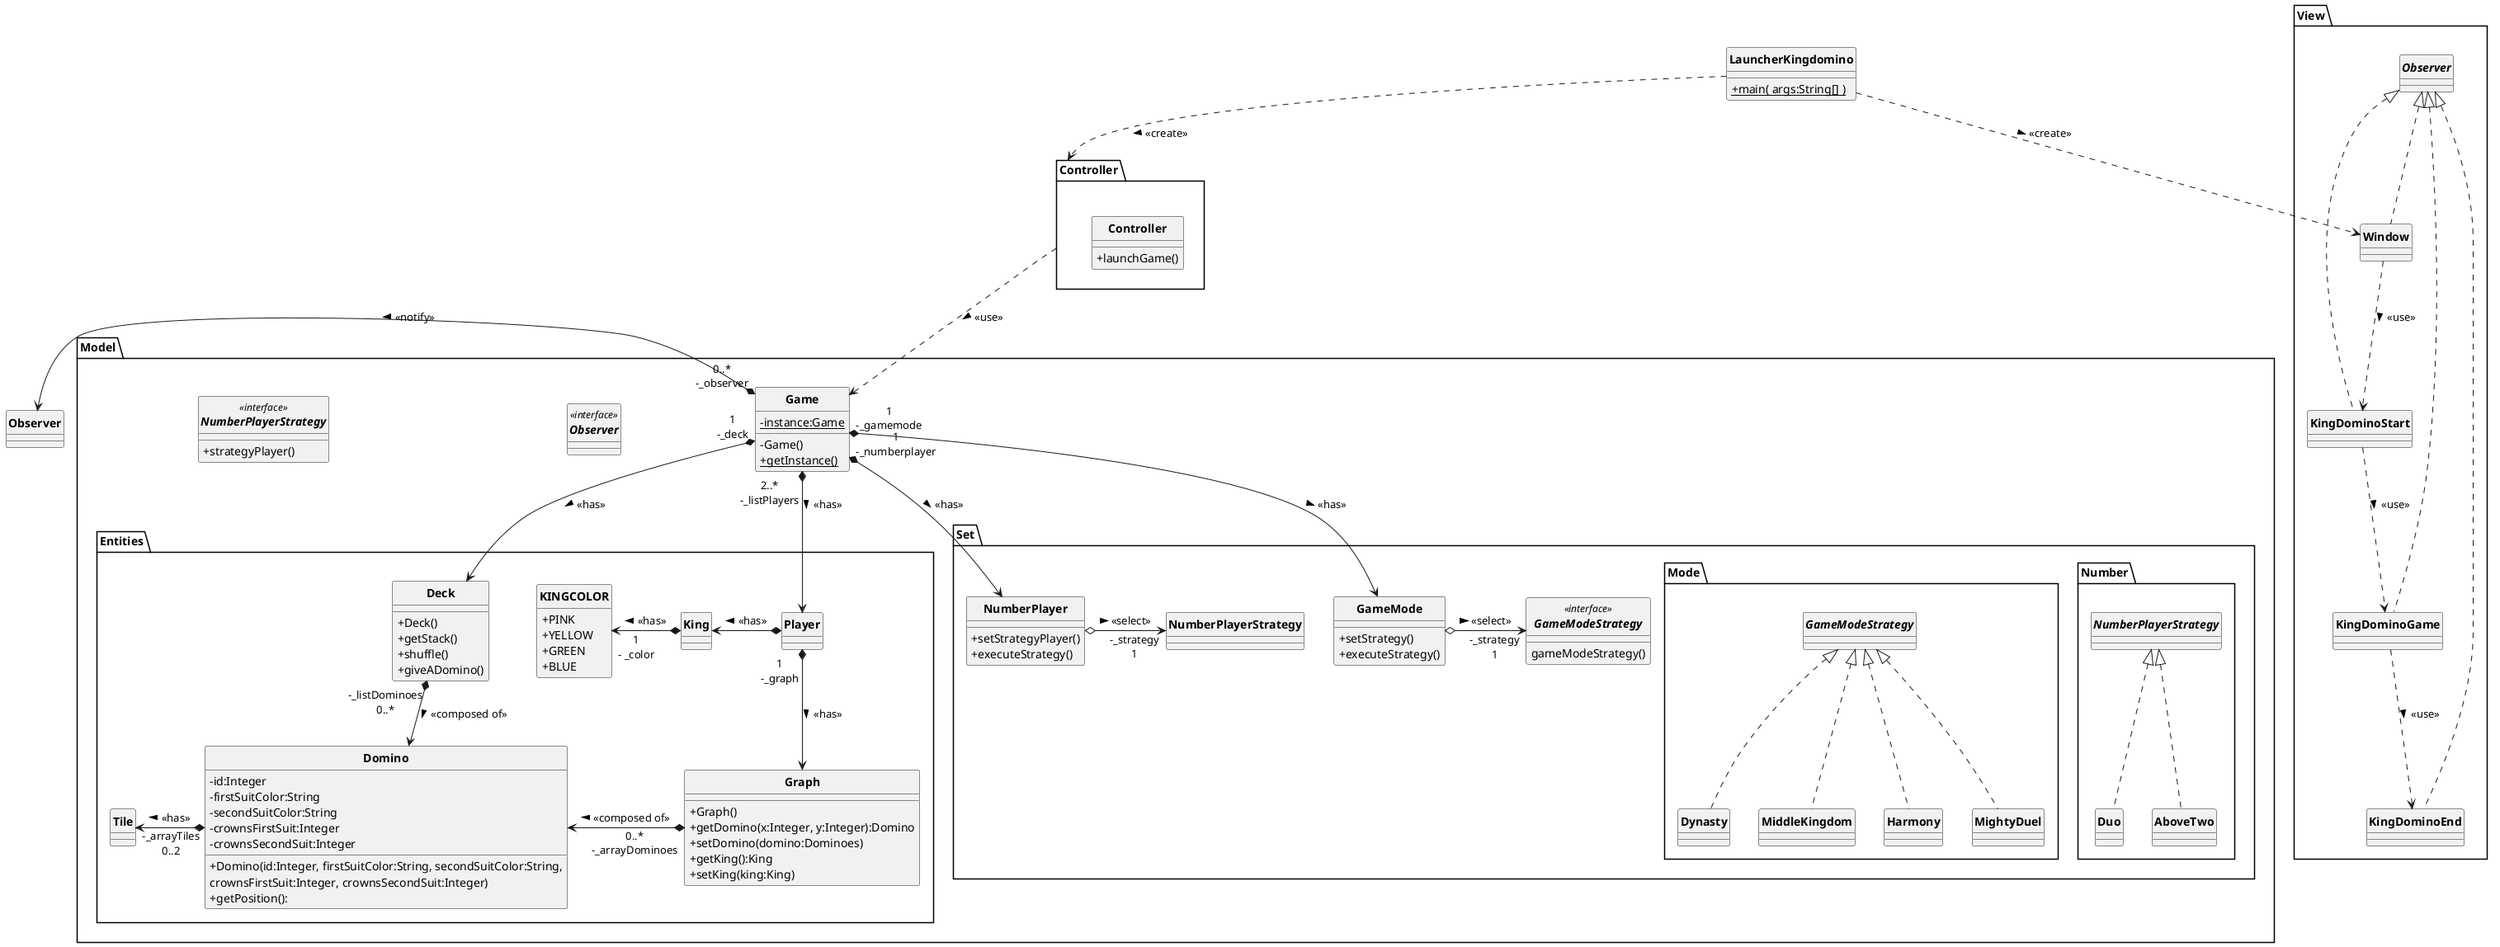@startuml
skinparam style strictuml
skinparam classAttributeIconSize 0
skinparam classFontStyle Bold
hide enum methods

class LauncherKingdomino{
    + {static} main( args:String[] )
}

package Model{

    class Game {
        {static}-instance:Game
        -Game()
        {static}+getInstance()
    }

    interface Observer<<interface>>{

    }

    package Entities{
            Graph "0..*\n-_arrayDominoes" *-l-> Domino : <<composed of>> >
            class Graph {
                +Graph()
                +getDomino(x:Integer, y:Integer):Domino
                +setDomino(domino:Dominoes)
                +getKing():King
                +setKing(king:King)

            }
            class King{

            }


        Deck "-_listDominoes\n0..*" *--> Domino : <<composed of>> >
            class Deck{
                +Deck()
                +getStack()
                +shuffle()
                +giveADomino()
            }

            Domino "-_arrayTiles\n0..2" *-l-> Tile : <<has>> >
            class Domino {
               -id:Integer
               -firstSuitColor:String
               -secondSuitColor:String
               -crownsFirstSuit:Integer
               -crownsSecondSuit:Integer

               +Domino(id:Integer, firstSuitColor:String, secondSuitColor:String,
               crownsFirstSuit:Integer, crownsSecondSuit:Integer)
               +getPosition():
            }

            class Tile{

            }

            Player "1\n-_graph" *--> Graph : > <<has>>
            Player *-l-> King : > <<has>>
            class Player {

            }

            enum KINGCOLOR {
                +PINK
                +YELLOW
                +GREEN
                +BLUE
            }

    }


    package Set{
        class NumberPlayer{
                +setStrategyPlayer()
                +executeStrategy()
         }

        NumberPlayer o-> "-_strategy\n1"NumberPlayerStrategy: > <<select>>

        package Number{
                class Duo implements NumberPlayerStrategy
                {

                }

                class AboveTwo implements NumberPlayerStrategy
                {

                }
        }


            class GameMode{
                +setStrategy()
                +executeStrategy()
            }

            GameMode o-> "-_strategy\n1"GameModeStrategy : > <<select>>

            interface GameModeStrategy<<interface>>{
                gameModeStrategy()
            }


            package Mode{
                class Dynasty implements GameModeStrategy{

                }

                class MiddleKingdom implements GameModeStrategy{

                }

                class Harmony implements GameModeStrategy{

                }

                class MightyDuel implements GameModeStrategy{

                }
            }

    }

    interface NumberPlayerStrategy<<interface>>{
        +strategyPlayer()
    }




}

package View {
    Window ..> KingDominoStart : <<use>> >
    KingDominoStart ..> KingDominoGame : <<use>> >
     KingDominoGame ..> KingDominoEnd: <<use>> >
    class Window implements Observer
    {

    }

    class KingDominoStart implements Observer
    {

    }

    class KingDominoGame implements Observer
    {

    }

    class KingDominoEnd implements Observer
    {

    }
}

package Controller {

    class Controller{
        +launchGame()
    }

}

LauncherKingdomino ..> Window : <<create>> >
LauncherKingdomino ..> Controller : <<create>> >
Game "1\n-_gamemode"*--> GameMode : <<has>> >
Game "1\n-_numberplayer" *--> NumberPlayer : <<has>> >
Game "1\n-_deck" *--> Deck : <<has>> >
Game "2..*\n-_listPlayers" *-> Player : <<has>> >
Controller ..> Game : <<use>> >
Game *-l-> Observer : "0..*\n-_observer"<<notify>> >
King *-l-> "1\n- _color" KINGCOLOR : <<has>> >

@enduml